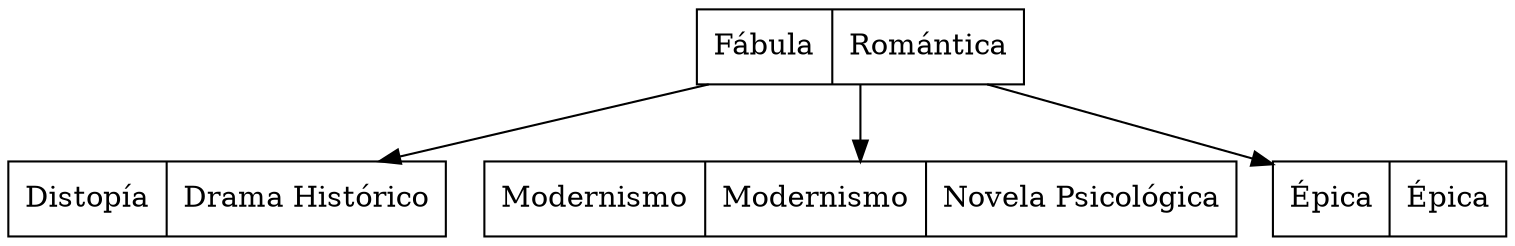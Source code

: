digraph G {
node [shape=record];
node0x5661f3224180 [label="Fábula | Romántica"];
node0x5661f3224180 -> node0x5661f3223f50;
node0x5661f3223f50 [label="Distopía | Drama Histórico"];
node0x5661f3224180 -> node0x5661f3224b50;
node0x5661f3224b50 [label="Modernismo | Modernismo | Novela Psicológica"];
node0x5661f3224180 -> node0x5661f3224a90;
node0x5661f3224a90 [label="Épica | Épica"];
}
